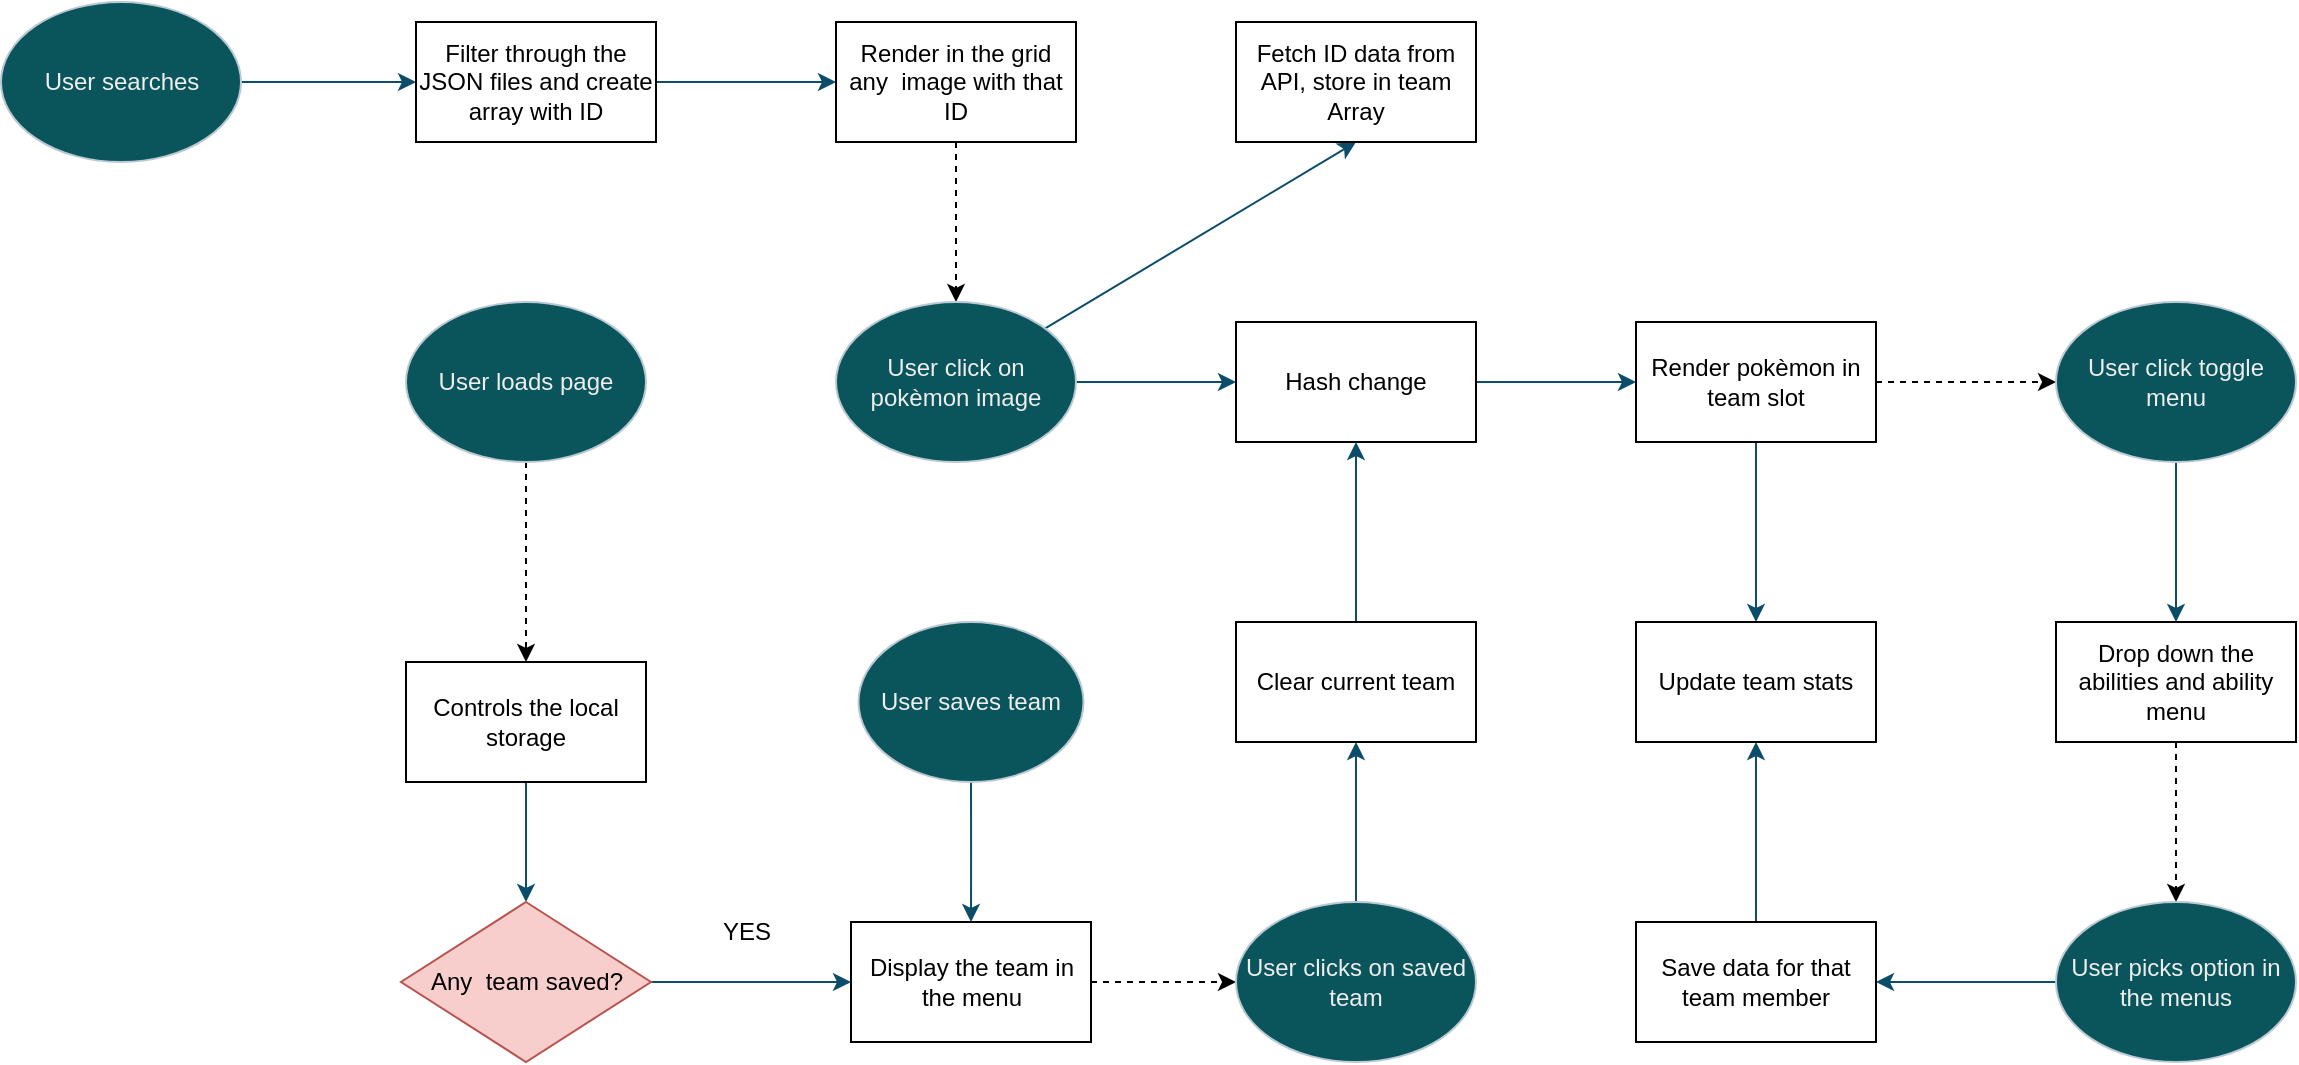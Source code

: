 <mxfile version="22.1.0" type="github">
  <diagram name="Page-1" id="rYdDGImrDMxGd8mSZ47h">
    <mxGraphModel dx="926" dy="455" grid="1" gridSize="10" guides="1" tooltips="1" connect="1" arrows="1" fold="1" page="1" pageScale="3" pageWidth="850" pageHeight="1100" background="#ffffff" math="0" shadow="0">
      <root>
        <mxCell id="0" />
        <mxCell id="1" parent="0" />
        <mxCell id="yEequeTz_SvXcqr1y5Tv-57" value="" style="edgeStyle=orthogonalEdgeStyle;rounded=0;orthogonalLoop=1;jettySize=auto;html=1;strokeColor=#000000;dashed=1;" edge="1" parent="1" source="yEequeTz_SvXcqr1y5Tv-2" target="yEequeTz_SvXcqr1y5Tv-3">
          <mxGeometry relative="1" as="geometry" />
        </mxCell>
        <mxCell id="yEequeTz_SvXcqr1y5Tv-2" value="User loads page" style="ellipse;whiteSpace=wrap;html=1;rounded=1;labelBackgroundColor=none;fillColor=#09555B;strokeColor=#BAC8D3;fontColor=#EEEEEE;" vertex="1" parent="1">
          <mxGeometry x="655" y="480" width="120" height="80" as="geometry" />
        </mxCell>
        <mxCell id="yEequeTz_SvXcqr1y5Tv-56" value="" style="edgeStyle=orthogonalEdgeStyle;rounded=0;orthogonalLoop=1;jettySize=auto;html=1;strokeColor=#0B4D6A;" edge="1" parent="1" source="yEequeTz_SvXcqr1y5Tv-3" target="yEequeTz_SvXcqr1y5Tv-6">
          <mxGeometry relative="1" as="geometry" />
        </mxCell>
        <mxCell id="yEequeTz_SvXcqr1y5Tv-3" value="Controls the local storage" style="rounded=0;whiteSpace=wrap;html=1;" vertex="1" parent="1">
          <mxGeometry x="655" y="660" width="120" height="60" as="geometry" />
        </mxCell>
        <mxCell id="yEequeTz_SvXcqr1y5Tv-44" value="" style="edgeStyle=orthogonalEdgeStyle;rounded=0;orthogonalLoop=1;jettySize=auto;html=1;strokeColor=#000000;dashed=1;" edge="1" parent="1" source="yEequeTz_SvXcqr1y5Tv-5" target="yEequeTz_SvXcqr1y5Tv-37">
          <mxGeometry relative="1" as="geometry" />
        </mxCell>
        <mxCell id="yEequeTz_SvXcqr1y5Tv-5" value="Display the team in the menu" style="rounded=0;whiteSpace=wrap;html=1;" vertex="1" parent="1">
          <mxGeometry x="877.5" y="790" width="120" height="60" as="geometry" />
        </mxCell>
        <mxCell id="yEequeTz_SvXcqr1y5Tv-60" value="" style="edgeStyle=orthogonalEdgeStyle;rounded=0;orthogonalLoop=1;jettySize=auto;html=1;strokeColor=#0B4D6A;" edge="1" parent="1" source="yEequeTz_SvXcqr1y5Tv-6" target="yEequeTz_SvXcqr1y5Tv-5">
          <mxGeometry relative="1" as="geometry" />
        </mxCell>
        <mxCell id="yEequeTz_SvXcqr1y5Tv-6" value="Any&amp;nbsp; team saved?" style="rhombus;whiteSpace=wrap;html=1;strokeColor=#b85450;fillColor=#f8cecc;" vertex="1" parent="1">
          <mxGeometry x="652.5" y="780" width="125" height="80" as="geometry" />
        </mxCell>
        <mxCell id="yEequeTz_SvXcqr1y5Tv-12" value="" style="edgeStyle=orthogonalEdgeStyle;rounded=0;orthogonalLoop=1;jettySize=auto;html=1;strokeColor=#0B4D6A;" edge="1" parent="1" source="yEequeTz_SvXcqr1y5Tv-10" target="yEequeTz_SvXcqr1y5Tv-11">
          <mxGeometry relative="1" as="geometry" />
        </mxCell>
        <mxCell id="yEequeTz_SvXcqr1y5Tv-10" value="User searches" style="ellipse;whiteSpace=wrap;html=1;rounded=1;labelBackgroundColor=none;fillColor=#09555B;strokeColor=#BAC8D3;fontColor=#EEEEEE;" vertex="1" parent="1">
          <mxGeometry x="452.5" y="330" width="120" height="80" as="geometry" />
        </mxCell>
        <mxCell id="yEequeTz_SvXcqr1y5Tv-14" value="" style="edgeStyle=orthogonalEdgeStyle;rounded=0;orthogonalLoop=1;jettySize=auto;html=1;strokeColor=#0B4D6A;" edge="1" parent="1" source="yEequeTz_SvXcqr1y5Tv-11" target="yEequeTz_SvXcqr1y5Tv-13">
          <mxGeometry relative="1" as="geometry" />
        </mxCell>
        <mxCell id="yEequeTz_SvXcqr1y5Tv-11" value="Filter through the JSON files and create array with ID" style="rounded=0;whiteSpace=wrap;html=1;" vertex="1" parent="1">
          <mxGeometry x="660" y="340" width="120" height="60" as="geometry" />
        </mxCell>
        <mxCell id="yEequeTz_SvXcqr1y5Tv-22" value="" style="edgeStyle=orthogonalEdgeStyle;rounded=0;orthogonalLoop=1;jettySize=auto;html=1;strokeColor=default;dashed=1;" edge="1" parent="1" source="yEequeTz_SvXcqr1y5Tv-13" target="yEequeTz_SvXcqr1y5Tv-15">
          <mxGeometry relative="1" as="geometry" />
        </mxCell>
        <mxCell id="yEequeTz_SvXcqr1y5Tv-13" value="Render in the grid any&amp;nbsp; image with that ID" style="rounded=0;whiteSpace=wrap;html=1;" vertex="1" parent="1">
          <mxGeometry x="870" y="340" width="120" height="60" as="geometry" />
        </mxCell>
        <mxCell id="yEequeTz_SvXcqr1y5Tv-17" value="" style="edgeStyle=orthogonalEdgeStyle;rounded=0;orthogonalLoop=1;jettySize=auto;html=1;strokeColor=#0B4D6A;" edge="1" parent="1" source="yEequeTz_SvXcqr1y5Tv-15" target="yEequeTz_SvXcqr1y5Tv-16">
          <mxGeometry relative="1" as="geometry" />
        </mxCell>
        <mxCell id="yEequeTz_SvXcqr1y5Tv-28" value="" style="rounded=0;orthogonalLoop=1;jettySize=auto;html=1;strokeColor=#0B4D6A;entryX=0.5;entryY=1;entryDx=0;entryDy=0;" edge="1" parent="1" source="yEequeTz_SvXcqr1y5Tv-15" target="yEequeTz_SvXcqr1y5Tv-27">
          <mxGeometry relative="1" as="geometry" />
        </mxCell>
        <mxCell id="yEequeTz_SvXcqr1y5Tv-15" value="User click on pokèmon image" style="ellipse;whiteSpace=wrap;html=1;rounded=1;labelBackgroundColor=none;fillColor=#09555B;strokeColor=#BAC8D3;fontColor=#EEEEEE;" vertex="1" parent="1">
          <mxGeometry x="870" y="480" width="120" height="80" as="geometry" />
        </mxCell>
        <mxCell id="yEequeTz_SvXcqr1y5Tv-19" value="" style="edgeStyle=orthogonalEdgeStyle;rounded=0;orthogonalLoop=1;jettySize=auto;html=1;strokeColor=#0B4D6A;" edge="1" parent="1" source="yEequeTz_SvXcqr1y5Tv-16" target="yEequeTz_SvXcqr1y5Tv-18">
          <mxGeometry relative="1" as="geometry" />
        </mxCell>
        <mxCell id="yEequeTz_SvXcqr1y5Tv-16" value="Hash change" style="rounded=0;whiteSpace=wrap;html=1;" vertex="1" parent="1">
          <mxGeometry x="1070" y="490" width="120" height="60" as="geometry" />
        </mxCell>
        <mxCell id="yEequeTz_SvXcqr1y5Tv-24" value="" style="edgeStyle=orthogonalEdgeStyle;rounded=0;orthogonalLoop=1;jettySize=auto;html=1;strokeColor=#000000;dashed=1;" edge="1" parent="1" source="yEequeTz_SvXcqr1y5Tv-18" target="yEequeTz_SvXcqr1y5Tv-23">
          <mxGeometry relative="1" as="geometry" />
        </mxCell>
        <mxCell id="yEequeTz_SvXcqr1y5Tv-61" value="" style="edgeStyle=orthogonalEdgeStyle;rounded=0;orthogonalLoop=1;jettySize=auto;html=1;strokeColor=#0B4D6A;" edge="1" parent="1" source="yEequeTz_SvXcqr1y5Tv-18" target="yEequeTz_SvXcqr1y5Tv-41">
          <mxGeometry relative="1" as="geometry" />
        </mxCell>
        <mxCell id="yEequeTz_SvXcqr1y5Tv-18" value="Render pokèmon in team slot" style="rounded=0;whiteSpace=wrap;html=1;" vertex="1" parent="1">
          <mxGeometry x="1270" y="490" width="120" height="60" as="geometry" />
        </mxCell>
        <mxCell id="yEequeTz_SvXcqr1y5Tv-26" value="" style="edgeStyle=orthogonalEdgeStyle;rounded=0;orthogonalLoop=1;jettySize=auto;html=1;strokeColor=#0B4D6A;" edge="1" parent="1" source="yEequeTz_SvXcqr1y5Tv-23" target="yEequeTz_SvXcqr1y5Tv-25">
          <mxGeometry relative="1" as="geometry" />
        </mxCell>
        <mxCell id="yEequeTz_SvXcqr1y5Tv-23" value="User click toggle menu" style="ellipse;whiteSpace=wrap;html=1;rounded=1;labelBackgroundColor=none;fillColor=#09555B;strokeColor=#BAC8D3;fontColor=#EEEEEE;" vertex="1" parent="1">
          <mxGeometry x="1480" y="480" width="120" height="80" as="geometry" />
        </mxCell>
        <mxCell id="yEequeTz_SvXcqr1y5Tv-30" value="" style="edgeStyle=orthogonalEdgeStyle;rounded=0;orthogonalLoop=1;jettySize=auto;html=1;strokeColor=#000000;dashed=1;" edge="1" parent="1" source="yEequeTz_SvXcqr1y5Tv-25" target="yEequeTz_SvXcqr1y5Tv-29">
          <mxGeometry relative="1" as="geometry" />
        </mxCell>
        <mxCell id="yEequeTz_SvXcqr1y5Tv-25" value="Drop down the abilities and ability menu" style="rounded=0;whiteSpace=wrap;html=1;" vertex="1" parent="1">
          <mxGeometry x="1480" y="640" width="120" height="60" as="geometry" />
        </mxCell>
        <mxCell id="yEequeTz_SvXcqr1y5Tv-27" value="Fetch ID data from API, store in team Array" style="rounded=0;whiteSpace=wrap;html=1;" vertex="1" parent="1">
          <mxGeometry x="1070" y="340" width="120" height="60" as="geometry" />
        </mxCell>
        <mxCell id="yEequeTz_SvXcqr1y5Tv-32" value="" style="edgeStyle=orthogonalEdgeStyle;rounded=0;orthogonalLoop=1;jettySize=auto;html=1;strokeColor=#0B4D6A;" edge="1" parent="1" source="yEequeTz_SvXcqr1y5Tv-29" target="yEequeTz_SvXcqr1y5Tv-31">
          <mxGeometry relative="1" as="geometry" />
        </mxCell>
        <mxCell id="yEequeTz_SvXcqr1y5Tv-29" value="User picks option in the menus" style="ellipse;whiteSpace=wrap;html=1;rounded=1;labelBackgroundColor=none;fillColor=#09555B;strokeColor=#BAC8D3;fontColor=#EEEEEE;" vertex="1" parent="1">
          <mxGeometry x="1480" y="780" width="120" height="80" as="geometry" />
        </mxCell>
        <mxCell id="yEequeTz_SvXcqr1y5Tv-46" value="" style="edgeStyle=orthogonalEdgeStyle;rounded=0;orthogonalLoop=1;jettySize=auto;html=1;strokeColor=#0B4D6A;" edge="1" parent="1" source="yEequeTz_SvXcqr1y5Tv-31" target="yEequeTz_SvXcqr1y5Tv-41">
          <mxGeometry relative="1" as="geometry" />
        </mxCell>
        <mxCell id="yEequeTz_SvXcqr1y5Tv-31" value="Save data for that team member" style="rounded=0;whiteSpace=wrap;html=1;" vertex="1" parent="1">
          <mxGeometry x="1270" y="790" width="120" height="60" as="geometry" />
        </mxCell>
        <mxCell id="yEequeTz_SvXcqr1y5Tv-34" value="" style="edgeStyle=orthogonalEdgeStyle;rounded=0;orthogonalLoop=1;jettySize=auto;html=1;strokeColor=#0B4D6A;" edge="1" parent="1" source="yEequeTz_SvXcqr1y5Tv-33" target="yEequeTz_SvXcqr1y5Tv-5">
          <mxGeometry relative="1" as="geometry" />
        </mxCell>
        <mxCell id="yEequeTz_SvXcqr1y5Tv-33" value="User saves team" style="ellipse;whiteSpace=wrap;html=1;rounded=1;labelBackgroundColor=none;fillColor=#09555B;strokeColor=#BAC8D3;fontColor=#EEEEEE;" vertex="1" parent="1">
          <mxGeometry x="881.25" y="640" width="112.5" height="80" as="geometry" />
        </mxCell>
        <mxCell id="yEequeTz_SvXcqr1y5Tv-48" value="" style="edgeStyle=orthogonalEdgeStyle;rounded=0;orthogonalLoop=1;jettySize=auto;html=1;strokeColor=#0B4D6A;" edge="1" parent="1" source="yEequeTz_SvXcqr1y5Tv-37" target="yEequeTz_SvXcqr1y5Tv-39">
          <mxGeometry relative="1" as="geometry" />
        </mxCell>
        <mxCell id="yEequeTz_SvXcqr1y5Tv-37" value="User clicks on saved team" style="ellipse;whiteSpace=wrap;html=1;rounded=1;labelBackgroundColor=none;fillColor=#09555B;strokeColor=#BAC8D3;fontColor=#EEEEEE;" vertex="1" parent="1">
          <mxGeometry x="1070" y="780" width="120" height="80" as="geometry" />
        </mxCell>
        <mxCell id="yEequeTz_SvXcqr1y5Tv-53" value="" style="edgeStyle=orthogonalEdgeStyle;rounded=0;orthogonalLoop=1;jettySize=auto;html=1;strokeColor=#0B4D6A;" edge="1" parent="1" source="yEequeTz_SvXcqr1y5Tv-39" target="yEequeTz_SvXcqr1y5Tv-16">
          <mxGeometry relative="1" as="geometry" />
        </mxCell>
        <mxCell id="yEequeTz_SvXcqr1y5Tv-39" value="Clear current team" style="rounded=0;whiteSpace=wrap;html=1;" vertex="1" parent="1">
          <mxGeometry x="1070" y="640" width="120" height="60" as="geometry" />
        </mxCell>
        <mxCell id="yEequeTz_SvXcqr1y5Tv-41" value="Update team stats" style="rounded=0;whiteSpace=wrap;html=1;" vertex="1" parent="1">
          <mxGeometry x="1270" y="640" width="120" height="60" as="geometry" />
        </mxCell>
        <mxCell id="yEequeTz_SvXcqr1y5Tv-9" value="YES" style="text;html=1;align=center;verticalAlign=middle;resizable=0;points=[];autosize=1;strokeColor=none;fillColor=none;fontColor=#000;" vertex="1" parent="1">
          <mxGeometry x="800" y="780" width="50" height="30" as="geometry" />
        </mxCell>
      </root>
    </mxGraphModel>
  </diagram>
</mxfile>
